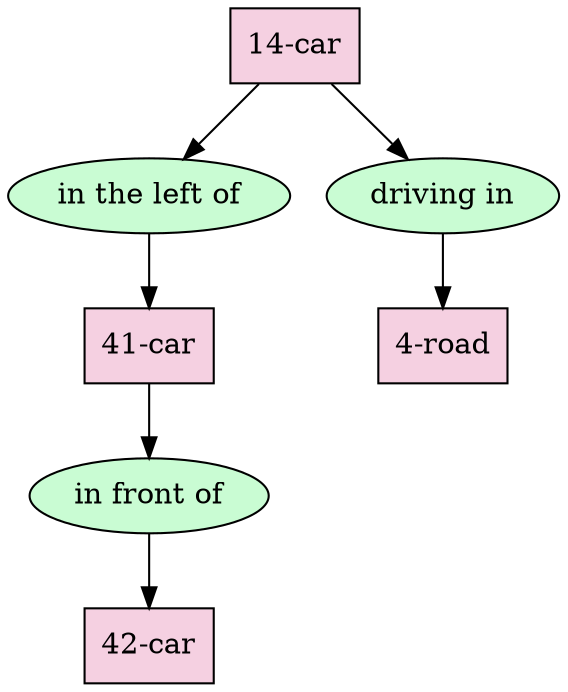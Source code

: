 // Scene Graph
digraph {
	gt_boxes41 [label="41-car" color="#000000" fillcolor="#f5d0e1" fontcolor="#000000" shape=box style=filled]
	gt_rels0 [label="in front of" color="#000000" fillcolor="#c9fcd3" fontcolor="#000000" style=filled]
	gt_boxes41 -> gt_rels0 [color="#000000"]
	gt_boxes42 [label="42-car" color="#000000" fillcolor="#f5d0e1" fontcolor="#000000" shape=box style=filled]
	gt_rels0 -> gt_boxes42 [color="#000000"]
	gt_boxes14 [label="14-car" color="#000000" fillcolor="#f5d0e1" fontcolor="#000000" shape=box style=filled]
	gt_rels1 [label="in the left of" color="#000000" fillcolor="#c9fcd3" fontcolor="#000000" style=filled]
	gt_boxes14 -> gt_rels1 [color="#000000"]
	gt_rels1 -> gt_boxes41 [color="#000000"]
	gt_rels2 [label="driving in" color="#000000" fillcolor="#c9fcd3" fontcolor="#000000" style=filled]
	gt_boxes14 -> gt_rels2 [color="#000000"]
	gt_boxes4 [label="4-road" color="#000000" fillcolor="#f5d0e1" fontcolor="#000000" shape=box style=filled]
	gt_rels2 -> gt_boxes4 [color="#000000"]
}
